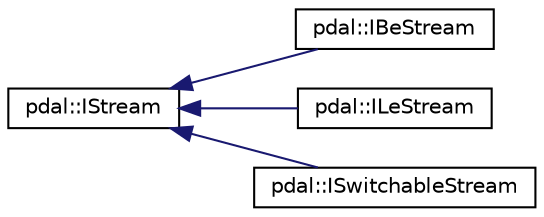 digraph "Graphical Class Hierarchy"
{
  edge [fontname="Helvetica",fontsize="10",labelfontname="Helvetica",labelfontsize="10"];
  node [fontname="Helvetica",fontsize="10",shape=record];
  rankdir="LR";
  Node1 [label="pdal::IStream",height=0.2,width=0.4,color="black", fillcolor="white", style="filled",URL="$classpdal_1_1IStream.html"];
  Node1 -> Node2 [dir="back",color="midnightblue",fontsize="10",style="solid",fontname="Helvetica"];
  Node2 [label="pdal::IBeStream",height=0.2,width=0.4,color="black", fillcolor="white", style="filled",URL="$classpdal_1_1IBeStream.html"];
  Node1 -> Node3 [dir="back",color="midnightblue",fontsize="10",style="solid",fontname="Helvetica"];
  Node3 [label="pdal::ILeStream",height=0.2,width=0.4,color="black", fillcolor="white", style="filled",URL="$classpdal_1_1ILeStream.html"];
  Node1 -> Node4 [dir="back",color="midnightblue",fontsize="10",style="solid",fontname="Helvetica"];
  Node4 [label="pdal::ISwitchableStream",height=0.2,width=0.4,color="black", fillcolor="white", style="filled",URL="$classpdal_1_1ISwitchableStream.html"];
}
